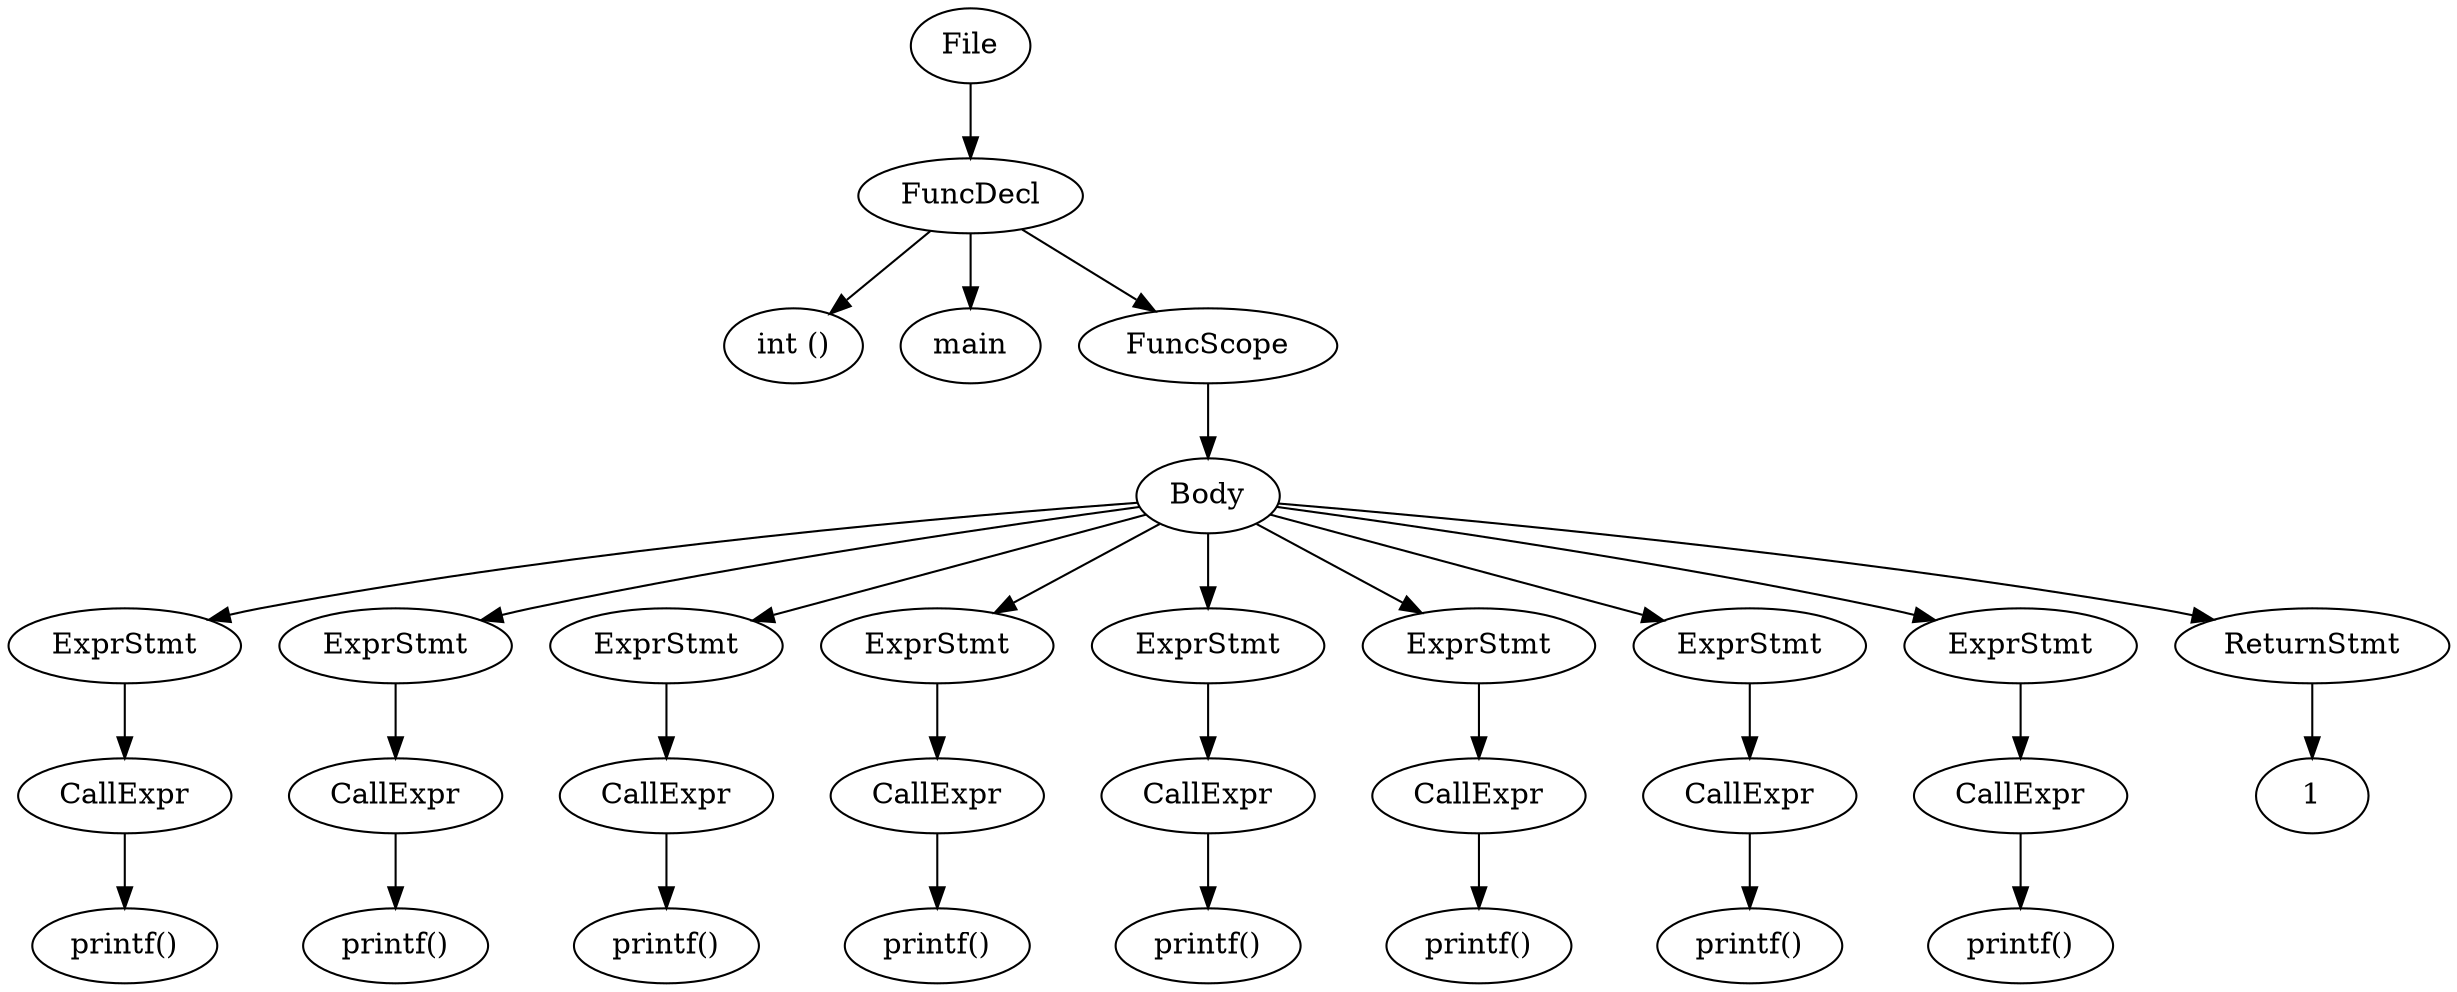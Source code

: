 digraph {n0 [label="File"];
n1 [label="FuncDecl"];
n2 [label="int ()"];
n3 [label="main"];
n4 [label="FuncScope"];
n6 [label="Body"];
n8 [label="ExprStmt"];
n9 [label="CallExpr"];
n10 [label="printf()"];
n12 [label="ExprStmt"];
n13 [label="CallExpr"];
n14 [label="printf()"];
n16 [label="ExprStmt"];
n17 [label="CallExpr"];
n18 [label="printf()"];
n20 [label="ExprStmt"];
n21 [label="CallExpr"];
n22 [label="printf()"];
n24 [label="ExprStmt"];
n25 [label="CallExpr"];
n26 [label="printf()"];
n28 [label="ExprStmt"];
n29 [label="CallExpr"];
n30 [label="printf()"];
n32 [label="ExprStmt"];
n33 [label="CallExpr"];
n34 [label="printf()"];
n36 [label="ExprStmt"];
n37 [label="CallExpr"];
n38 [label="printf()"];
n40 [label="ReturnStmt"];
n41 [label="1"];
n0 -> n1
n1 -> n2
n1 -> n3
n1 -> n4
n4 -> n6
n6 -> n8
n8 -> n9
n9 -> n10
n6 -> n12
n12 -> n13
n13 -> n14
n6 -> n16
n16 -> n17
n17 -> n18
n6 -> n20
n20 -> n21
n21 -> n22
n6 -> n24
n24 -> n25
n25 -> n26
n6 -> n28
n28 -> n29
n29 -> n30
n6 -> n32
n32 -> n33
n33 -> n34
n6 -> n36
n36 -> n37
n37 -> n38
n6 -> n40
n40 -> n41
}